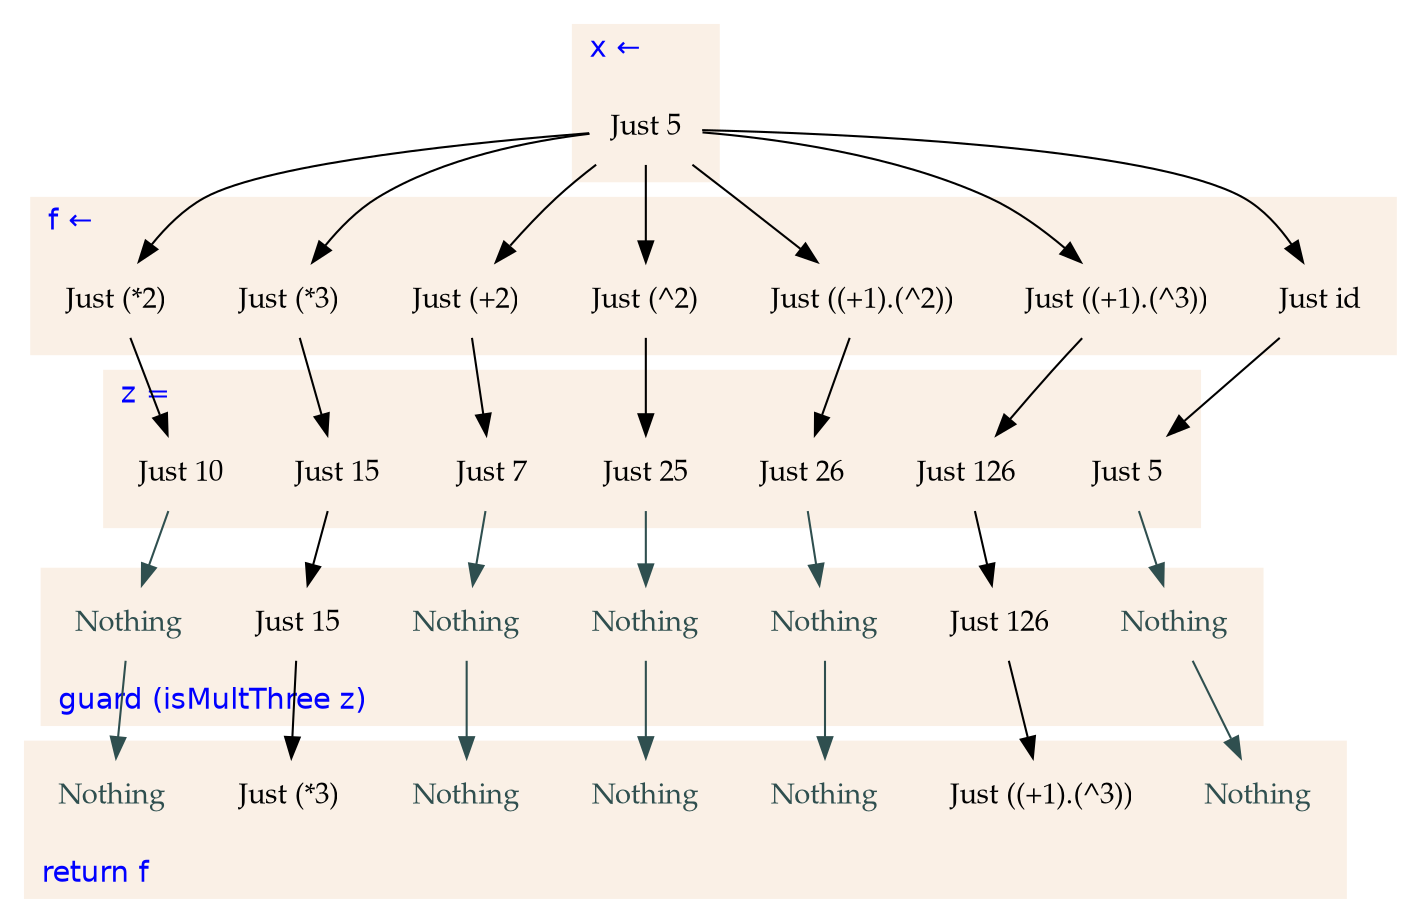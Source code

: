 digraph {

    node [shape=none, color=white, fontname="palatino"] ;
    graph [fontname="helvetica"] ;

    labeljust="l";
    constraint=false;

    subgraph cluster0 {
        label="x ←" ;
        fontcolor=blue;
        style=filled ;
        color=linen ;
        x  [label="Just 5"] ;
    }

    subgraph cluster1 {
        label="f ←" ;
        fontcolor=blue;
        style=filled ;
        color=linen ;
        y7 [label="Just id"] ;
        y6 [label="Just ((+1).(^3))"] ;
        y5 [label="Just ((+1).(^2))"] ;
        y4 [label="Just (^2)"] ;
        y3 [label="Just (+2)"] ;
        y2 [label="Just (*3)"] ;
        y1 [label="Just (*2)"] ;
    }

    subgraph cluster2 {
        label="z =" ;
        fontcolor=blue;
        style=filled;
        color=linen;
        z7 [label="Just 5"] ;
        z6 [label="Just 126"] ;
        z5 [label="Just 26"] ;
        z4 [label="Just 25"] ;
        z3 [label="Just 7"] ;
        z2 [label="Just 15"] ;
        z1 [label="Just 10"] ;
    }

    subgraph cluster3 {
        label="guard (isMultThree z)" ;
        labelloc=b;
        fontcolor=blue;
        style=filled;
        color=linen;
        g7 [label="Nothing",fontcolor=darkslategray] ;
        g6 [label="Just 126"] ;
        g5 [label="Nothing",fontcolor=darkslategray] ;
        g4 [label="Nothing",fontcolor=darkslategray] ;
        g3 [label="Nothing",fontcolor=darkslategray] ;
        g2 [label="Just 15"] ;
        g1 [label="Nothing",fontcolor=darkslategray] ;
    }

    subgraph cluster4 {
        label="return f" ;
        labelloc=b;
        fontcolor=blue;
        style=filled;
        color=linen;
        r7 [label="Nothing",fontcolor=darkslategray] ;
        r6 [label="Just ((+1).(^3))"] ;
        r5 [label="Nothing",fontcolor=darkslategray] ;
        r4 [label="Nothing",fontcolor=darkslategray] ;
        r3 [label="Nothing",fontcolor=darkslategray] ;
        r2 [label="Just (*3)"] ;
        r1 [label="Nothing",fontcolor=darkslategray] ;
    }

    x  -> y1 ;
    x  -> y2 ;
    x  -> y3 ;
    x  -> y4 ;
    x  -> y5 ;
    x  -> y6 ;
    x  -> y7 ;

    y1 -> z1 ;
    y2 -> z2 ;
    y3 -> z3 ;
    y4 -> z4 ;
    y5 -> z5 ;
    y6 -> z6 ;
    y7 -> z7 ;

    z1 -> g1 [color=darkslategray];
    z2 -> g2 ;
    z3 -> g3 [color=darkslategray];
    z4 -> g4 [color=darkslategray];
    z5 -> g5 [color=darkslategray];
    z6 -> g6 ;
    z7 -> g7 [color=darkslategray];

    g1 -> r1 [color=darkslategray];
    g2 -> r2 ;
    g3 -> r3 [color=darkslategray];
    g4 -> r4 [color=darkslategray];
    g5 -> r5 [color=darkslategray];
    g6 -> r6 ;
    g7 -> r7 [color=darkslategray];

}
